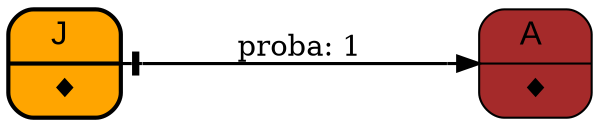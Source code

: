 digraph {
        	rankdir=LR;
        	node[fontsize=16, fontname=Arial, shape=box, style="filled,rounded"];
        	edge[minlen=1.5, penwidth=1.5, tailtooltip="", headtooltip=""];

        	"J" [shape="Mrecord", label="{{\ J\ |&#9670;}}", tooltip="J (Juvenile):
	juvenile animals", fillcolor=orange, style="filled,rounded,bold"] ;
	"A" [shape="Mrecord", label="{{\ A\ |&#9670;}}", tooltip="A (Adult):
	adult animals", fillcolor=brown, style="filled,rounded"] ;
	"J" -> "A" [label="proba: 1", labeltooltip="proba: 1", arrowtail="nonetee", arrowhead="normalnone", dir=both, tooltip="COND: GreaterThan(age, adult_age)", minlen=3, style="solid"];
}